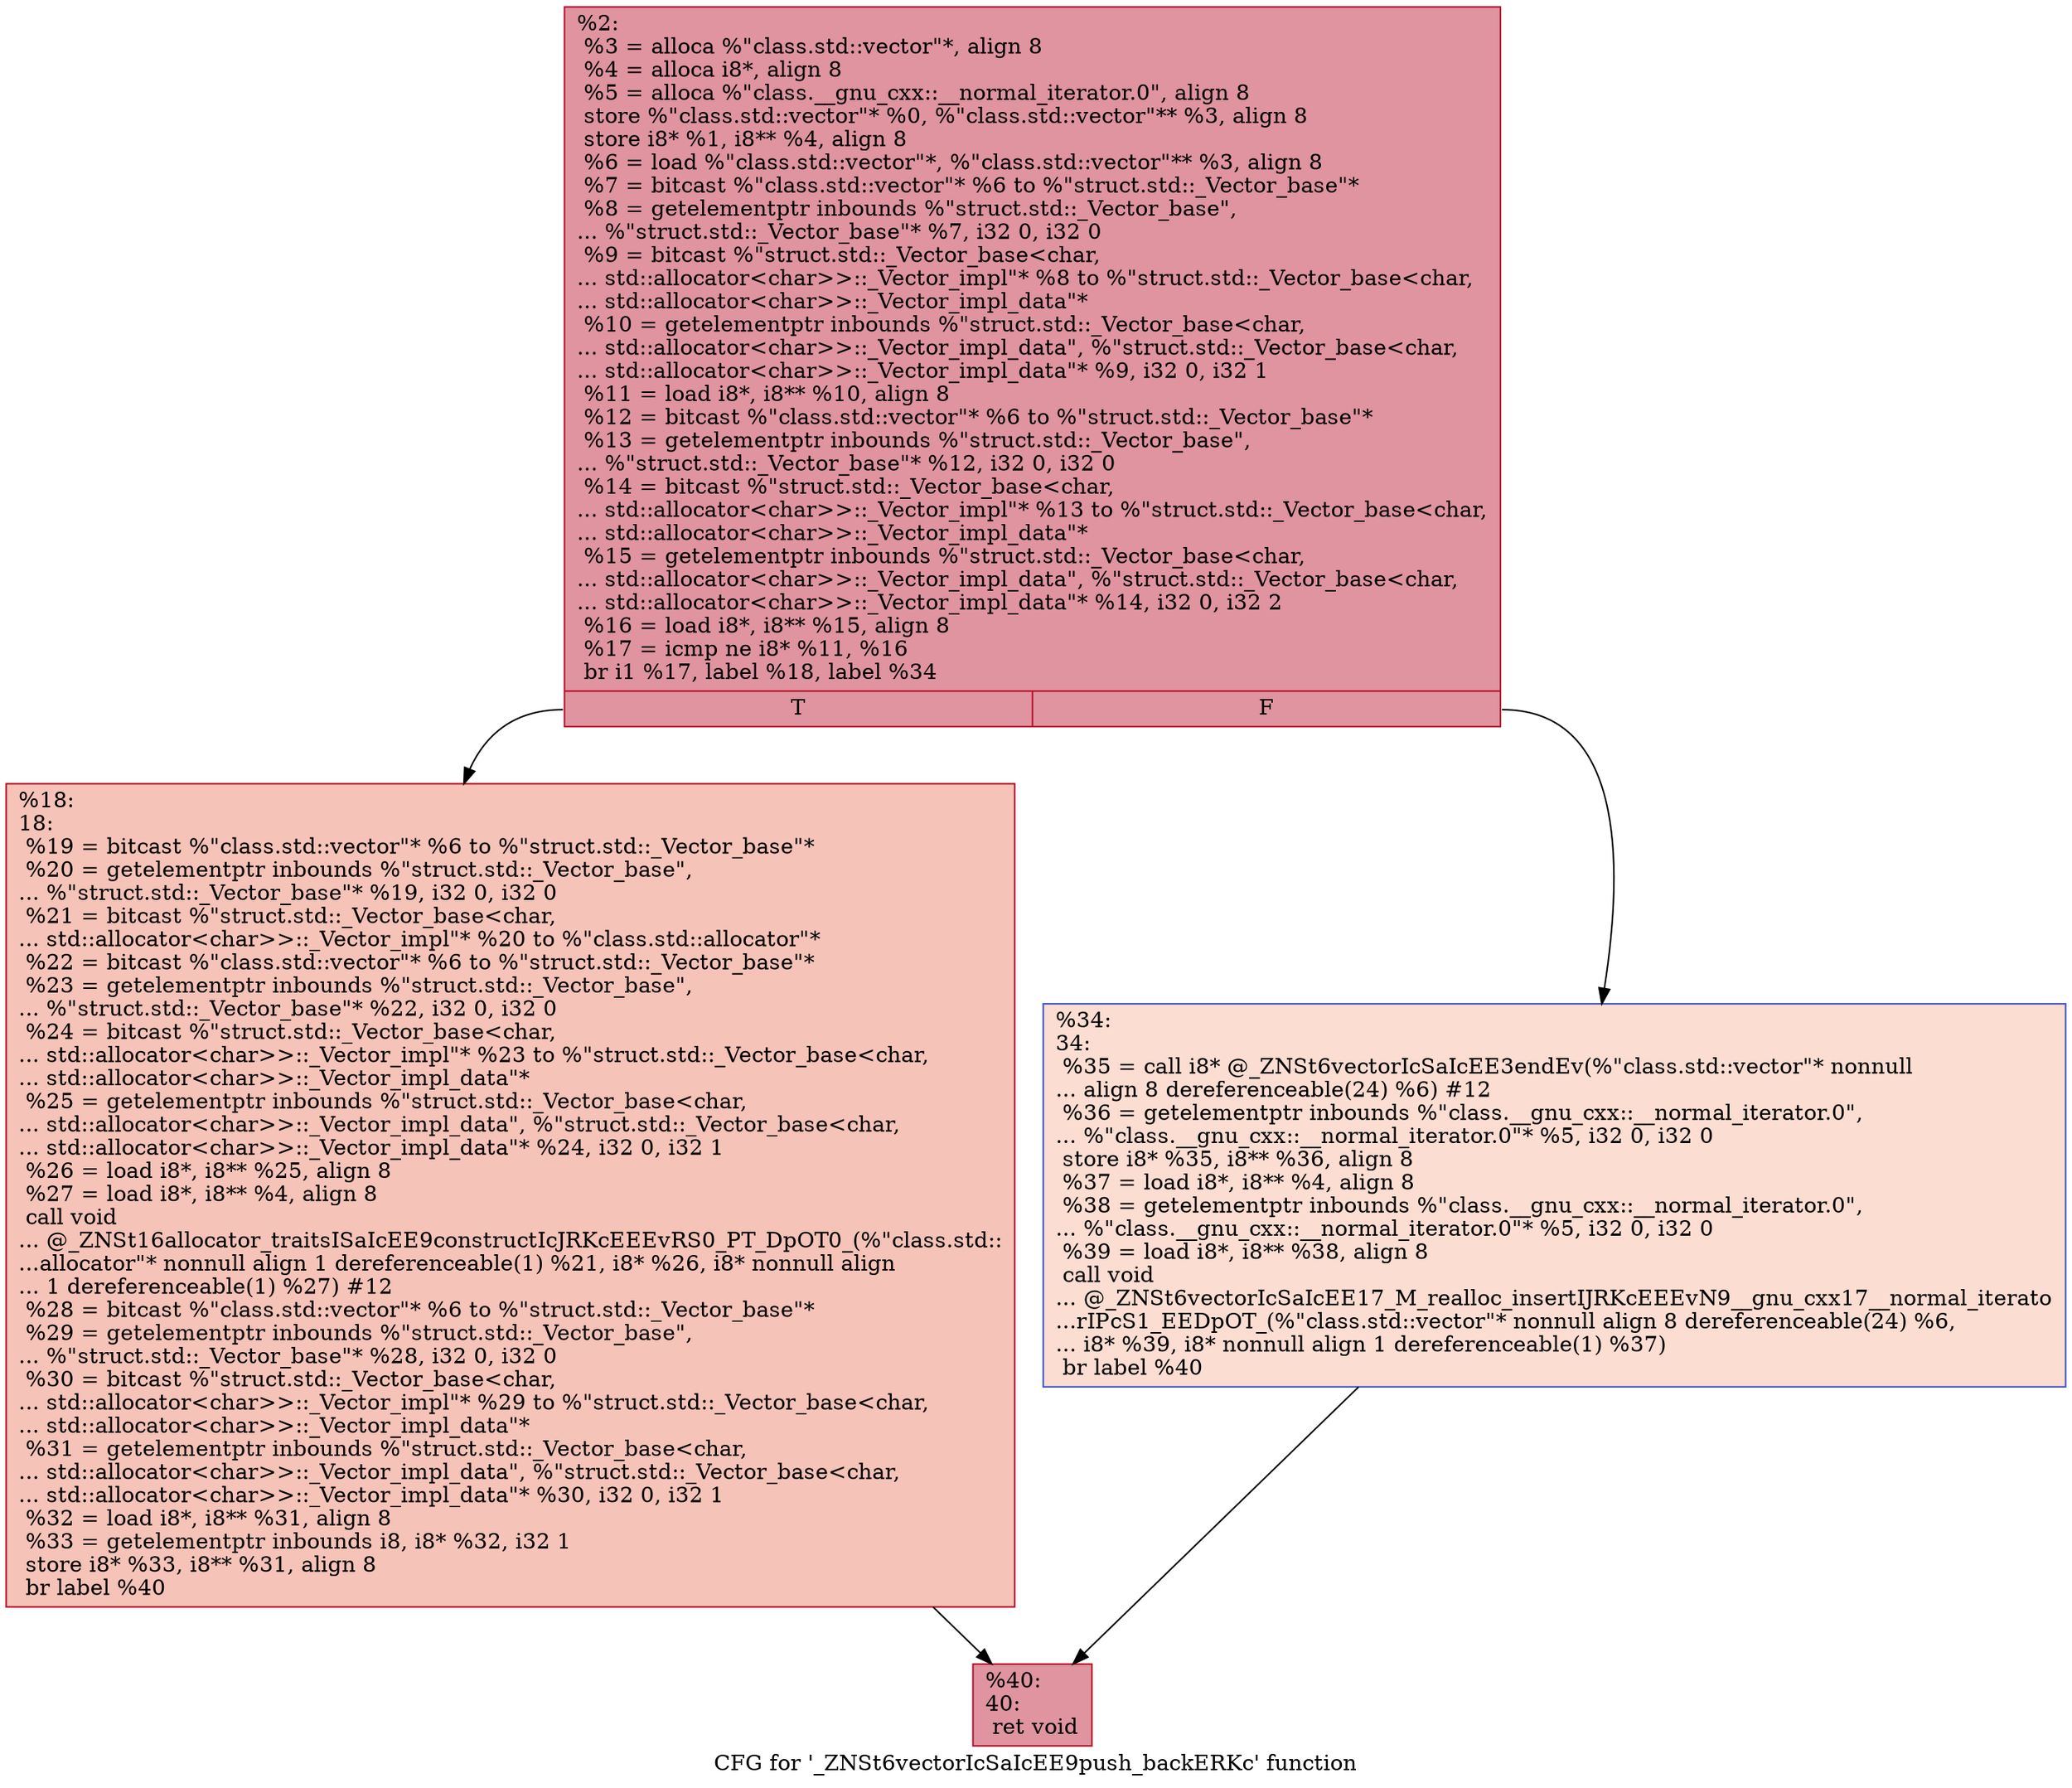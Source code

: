 digraph "CFG for '_ZNSt6vectorIcSaIcEE9push_backERKc' function" {
	label="CFG for '_ZNSt6vectorIcSaIcEE9push_backERKc' function";

	Node0x560255cb9c80 [shape=record,color="#b70d28ff", style=filled, fillcolor="#b70d2870",label="{%2:\l  %3 = alloca %\"class.std::vector\"*, align 8\l  %4 = alloca i8*, align 8\l  %5 = alloca %\"class.__gnu_cxx::__normal_iterator.0\", align 8\l  store %\"class.std::vector\"* %0, %\"class.std::vector\"** %3, align 8\l  store i8* %1, i8** %4, align 8\l  %6 = load %\"class.std::vector\"*, %\"class.std::vector\"** %3, align 8\l  %7 = bitcast %\"class.std::vector\"* %6 to %\"struct.std::_Vector_base\"*\l  %8 = getelementptr inbounds %\"struct.std::_Vector_base\",\l... %\"struct.std::_Vector_base\"* %7, i32 0, i32 0\l  %9 = bitcast %\"struct.std::_Vector_base\<char,\l... std::allocator\<char\>\>::_Vector_impl\"* %8 to %\"struct.std::_Vector_base\<char,\l... std::allocator\<char\>\>::_Vector_impl_data\"*\l  %10 = getelementptr inbounds %\"struct.std::_Vector_base\<char,\l... std::allocator\<char\>\>::_Vector_impl_data\", %\"struct.std::_Vector_base\<char,\l... std::allocator\<char\>\>::_Vector_impl_data\"* %9, i32 0, i32 1\l  %11 = load i8*, i8** %10, align 8\l  %12 = bitcast %\"class.std::vector\"* %6 to %\"struct.std::_Vector_base\"*\l  %13 = getelementptr inbounds %\"struct.std::_Vector_base\",\l... %\"struct.std::_Vector_base\"* %12, i32 0, i32 0\l  %14 = bitcast %\"struct.std::_Vector_base\<char,\l... std::allocator\<char\>\>::_Vector_impl\"* %13 to %\"struct.std::_Vector_base\<char,\l... std::allocator\<char\>\>::_Vector_impl_data\"*\l  %15 = getelementptr inbounds %\"struct.std::_Vector_base\<char,\l... std::allocator\<char\>\>::_Vector_impl_data\", %\"struct.std::_Vector_base\<char,\l... std::allocator\<char\>\>::_Vector_impl_data\"* %14, i32 0, i32 2\l  %16 = load i8*, i8** %15, align 8\l  %17 = icmp ne i8* %11, %16\l  br i1 %17, label %18, label %34\l|{<s0>T|<s1>F}}"];
	Node0x560255cb9c80:s0 -> Node0x560255cb9e10;
	Node0x560255cb9c80:s1 -> Node0x560255cba600;
	Node0x560255cb9e10 [shape=record,color="#b70d28ff", style=filled, fillcolor="#e8765c70",label="{%18:\l18:                                               \l  %19 = bitcast %\"class.std::vector\"* %6 to %\"struct.std::_Vector_base\"*\l  %20 = getelementptr inbounds %\"struct.std::_Vector_base\",\l... %\"struct.std::_Vector_base\"* %19, i32 0, i32 0\l  %21 = bitcast %\"struct.std::_Vector_base\<char,\l... std::allocator\<char\>\>::_Vector_impl\"* %20 to %\"class.std::allocator\"*\l  %22 = bitcast %\"class.std::vector\"* %6 to %\"struct.std::_Vector_base\"*\l  %23 = getelementptr inbounds %\"struct.std::_Vector_base\",\l... %\"struct.std::_Vector_base\"* %22, i32 0, i32 0\l  %24 = bitcast %\"struct.std::_Vector_base\<char,\l... std::allocator\<char\>\>::_Vector_impl\"* %23 to %\"struct.std::_Vector_base\<char,\l... std::allocator\<char\>\>::_Vector_impl_data\"*\l  %25 = getelementptr inbounds %\"struct.std::_Vector_base\<char,\l... std::allocator\<char\>\>::_Vector_impl_data\", %\"struct.std::_Vector_base\<char,\l... std::allocator\<char\>\>::_Vector_impl_data\"* %24, i32 0, i32 1\l  %26 = load i8*, i8** %25, align 8\l  %27 = load i8*, i8** %4, align 8\l  call void\l... @_ZNSt16allocator_traitsISaIcEE9constructIcJRKcEEEvRS0_PT_DpOT0_(%\"class.std::\l...allocator\"* nonnull align 1 dereferenceable(1) %21, i8* %26, i8* nonnull align\l... 1 dereferenceable(1) %27) #12\l  %28 = bitcast %\"class.std::vector\"* %6 to %\"struct.std::_Vector_base\"*\l  %29 = getelementptr inbounds %\"struct.std::_Vector_base\",\l... %\"struct.std::_Vector_base\"* %28, i32 0, i32 0\l  %30 = bitcast %\"struct.std::_Vector_base\<char,\l... std::allocator\<char\>\>::_Vector_impl\"* %29 to %\"struct.std::_Vector_base\<char,\l... std::allocator\<char\>\>::_Vector_impl_data\"*\l  %31 = getelementptr inbounds %\"struct.std::_Vector_base\<char,\l... std::allocator\<char\>\>::_Vector_impl_data\", %\"struct.std::_Vector_base\<char,\l... std::allocator\<char\>\>::_Vector_impl_data\"* %30, i32 0, i32 1\l  %32 = load i8*, i8** %31, align 8\l  %33 = getelementptr inbounds i8, i8* %32, i32 1\l  store i8* %33, i8** %31, align 8\l  br label %40\l}"];
	Node0x560255cb9e10 -> Node0x560255cbac20;
	Node0x560255cba600 [shape=record,color="#3d50c3ff", style=filled, fillcolor="#f7b39670",label="{%34:\l34:                                               \l  %35 = call i8* @_ZNSt6vectorIcSaIcEE3endEv(%\"class.std::vector\"* nonnull\l... align 8 dereferenceable(24) %6) #12\l  %36 = getelementptr inbounds %\"class.__gnu_cxx::__normal_iterator.0\",\l... %\"class.__gnu_cxx::__normal_iterator.0\"* %5, i32 0, i32 0\l  store i8* %35, i8** %36, align 8\l  %37 = load i8*, i8** %4, align 8\l  %38 = getelementptr inbounds %\"class.__gnu_cxx::__normal_iterator.0\",\l... %\"class.__gnu_cxx::__normal_iterator.0\"* %5, i32 0, i32 0\l  %39 = load i8*, i8** %38, align 8\l  call void\l... @_ZNSt6vectorIcSaIcEE17_M_realloc_insertIJRKcEEEvN9__gnu_cxx17__normal_iterato\l...rIPcS1_EEDpOT_(%\"class.std::vector\"* nonnull align 8 dereferenceable(24) %6,\l... i8* %39, i8* nonnull align 1 dereferenceable(1) %37)\l  br label %40\l}"];
	Node0x560255cba600 -> Node0x560255cbac20;
	Node0x560255cbac20 [shape=record,color="#b70d28ff", style=filled, fillcolor="#b70d2870",label="{%40:\l40:                                               \l  ret void\l}"];
}
